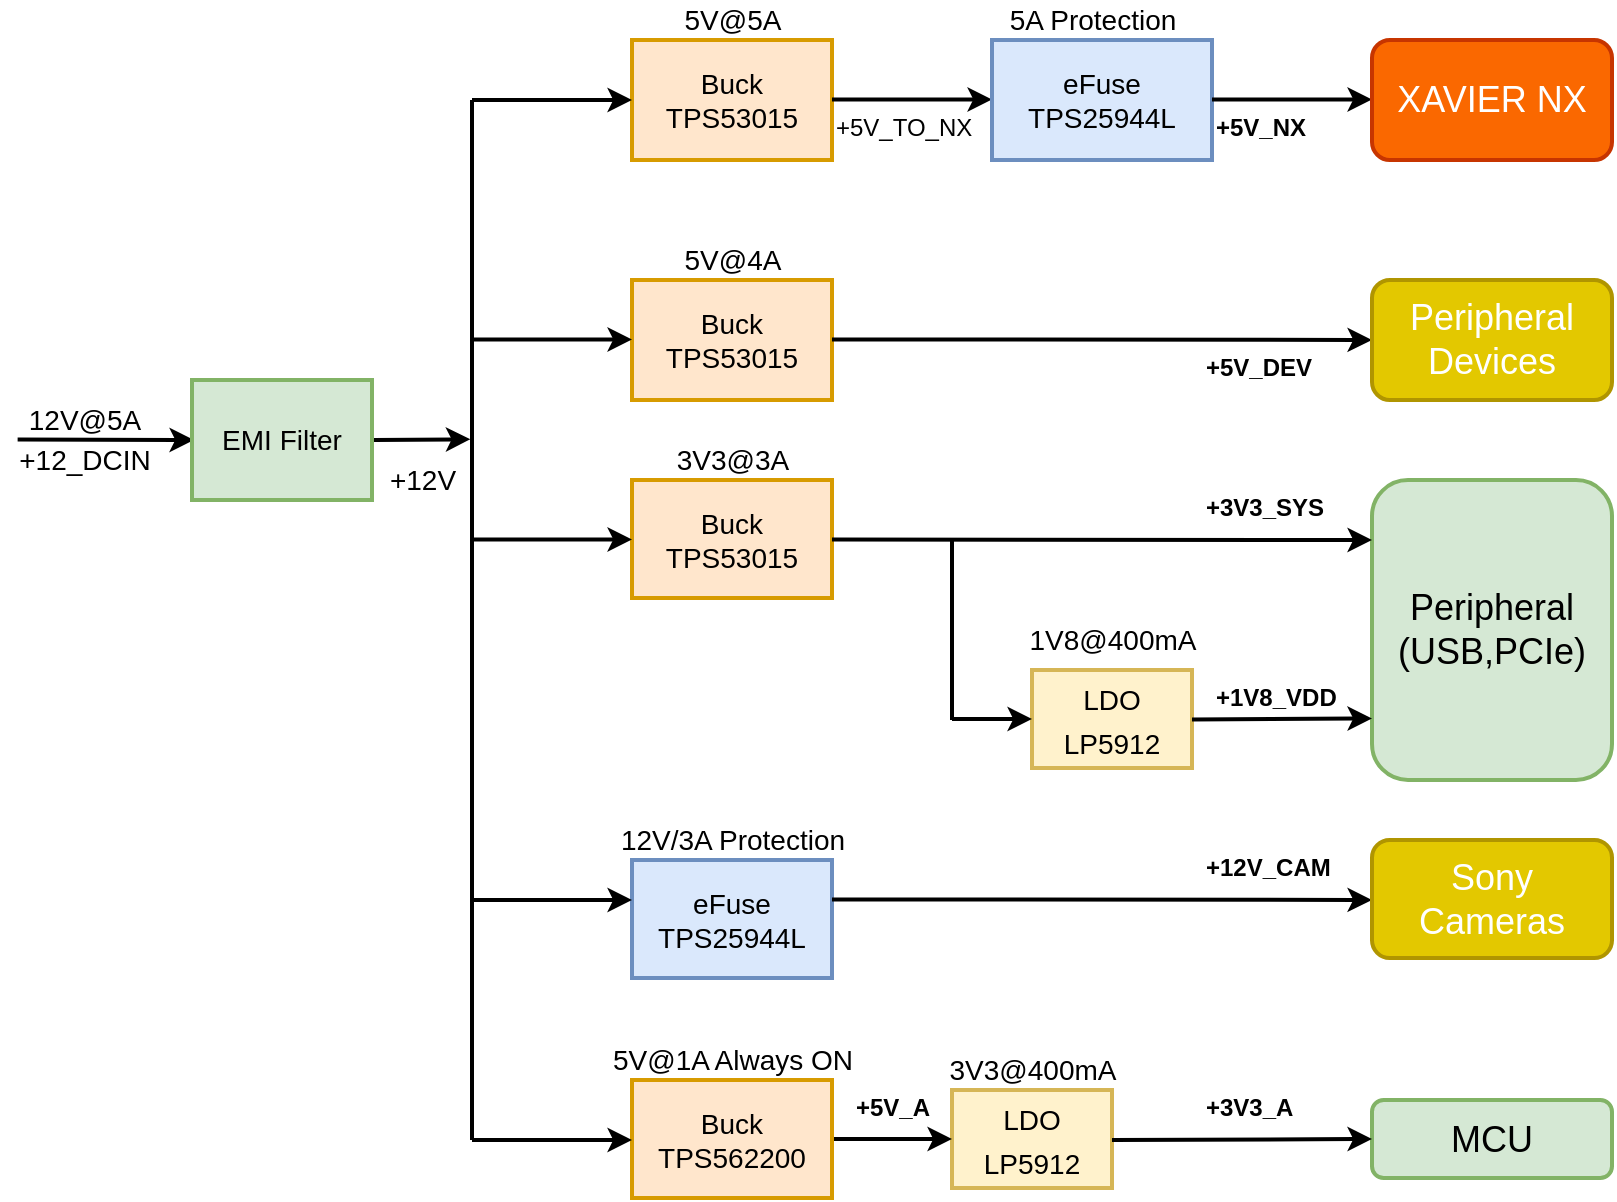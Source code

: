 <mxfile version="14.4.3" type="github">
  <diagram id="5ykc17lWJs92PCNrkv7X" name="Page-1">
    <mxGraphModel dx="1144" dy="729" grid="1" gridSize="10" guides="1" tooltips="1" connect="1" arrows="1" fold="1" page="1" pageScale="1" pageWidth="1100" pageHeight="850" math="0" shadow="0">
      <root>
        <mxCell id="0" />
        <mxCell id="1" parent="0" />
        <mxCell id="MmkwMx68INJmbAwqy8bG-1" value="" style="endArrow=classic;html=1;strokeWidth=2;exitX=0.026;exitY=0.99;exitDx=0;exitDy=0;exitPerimeter=0;" parent="1" source="MmkwMx68INJmbAwqy8bG-2" edge="1">
          <mxGeometry width="50" height="50" relative="1" as="geometry">
            <mxPoint x="61" y="300" as="sourcePoint" />
            <mxPoint x="181" y="300" as="targetPoint" />
          </mxGeometry>
        </mxCell>
        <mxCell id="MmkwMx68INJmbAwqy8bG-2" value="12V@5A" style="text;html=1;align=center;verticalAlign=middle;resizable=0;points=[];autosize=1;fontSize=14;strokeWidth=2;" parent="1" vertex="1">
          <mxGeometry x="91" y="280" width="70" height="20" as="geometry" />
        </mxCell>
        <mxCell id="MmkwMx68INJmbAwqy8bG-3" value="Buck&lt;br&gt;TPS53015" style="rounded=0;whiteSpace=wrap;html=1;fontSize=14;fillColor=#ffe6cc;strokeColor=#d79b00;strokeWidth=2;" parent="1" vertex="1">
          <mxGeometry x="400" y="100" width="100" height="60" as="geometry" />
        </mxCell>
        <mxCell id="MmkwMx68INJmbAwqy8bG-4" value="5V@5A" style="text;html=1;align=center;verticalAlign=middle;resizable=0;points=[];autosize=1;fontSize=14;strokeWidth=2;" parent="1" vertex="1">
          <mxGeometry x="420" y="80" width="60" height="20" as="geometry" />
        </mxCell>
        <mxCell id="MmkwMx68INJmbAwqy8bG-6" value="" style="endArrow=none;html=1;fontSize=14;strokeWidth=2;" parent="1" edge="1">
          <mxGeometry width="50" height="50" relative="1" as="geometry">
            <mxPoint x="320" y="220" as="sourcePoint" />
            <mxPoint x="320" y="130" as="targetPoint" />
          </mxGeometry>
        </mxCell>
        <mxCell id="MmkwMx68INJmbAwqy8bG-7" value="" style="endArrow=classic;html=1;fontSize=14;strokeWidth=2;" parent="1" edge="1">
          <mxGeometry width="50" height="50" relative="1" as="geometry">
            <mxPoint x="320" y="130" as="sourcePoint" />
            <mxPoint x="400" y="130" as="targetPoint" />
          </mxGeometry>
        </mxCell>
        <mxCell id="MmkwMx68INJmbAwqy8bG-8" value="" style="endArrow=classic;html=1;fontSize=14;strokeWidth=2;" parent="1" edge="1">
          <mxGeometry width="50" height="50" relative="1" as="geometry">
            <mxPoint x="500" y="129.71" as="sourcePoint" />
            <mxPoint x="580" y="129.71" as="targetPoint" />
          </mxGeometry>
        </mxCell>
        <mxCell id="MmkwMx68INJmbAwqy8bG-11" value="&lt;span&gt;eFuse&lt;/span&gt;&lt;br&gt;&lt;span&gt;TPS25944L&lt;/span&gt;" style="rounded=0;whiteSpace=wrap;html=1;fontSize=14;fillColor=#dae8fc;strokeColor=#6c8ebf;strokeWidth=2;" parent="1" vertex="1">
          <mxGeometry x="580" y="100" width="110" height="60" as="geometry" />
        </mxCell>
        <mxCell id="MmkwMx68INJmbAwqy8bG-12" value="" style="endArrow=classic;html=1;fontSize=14;strokeWidth=2;" parent="1" edge="1">
          <mxGeometry width="50" height="50" relative="1" as="geometry">
            <mxPoint x="690" y="129.71" as="sourcePoint" />
            <mxPoint x="770" y="129.71" as="targetPoint" />
          </mxGeometry>
        </mxCell>
        <mxCell id="MmkwMx68INJmbAwqy8bG-14" value="Buck&lt;br&gt;TPS53015" style="rounded=0;whiteSpace=wrap;html=1;fontSize=14;fillColor=#ffe6cc;strokeColor=#d79b00;strokeWidth=2;" parent="1" vertex="1">
          <mxGeometry x="400" y="220" width="100" height="60" as="geometry" />
        </mxCell>
        <mxCell id="MmkwMx68INJmbAwqy8bG-15" value="5V@4A" style="text;html=1;align=center;verticalAlign=middle;resizable=0;points=[];autosize=1;fontSize=14;strokeWidth=2;" parent="1" vertex="1">
          <mxGeometry x="420" y="200" width="60" height="20" as="geometry" />
        </mxCell>
        <mxCell id="MmkwMx68INJmbAwqy8bG-16" value="5A Protection" style="text;html=1;align=center;verticalAlign=middle;resizable=0;points=[];autosize=1;fontSize=14;strokeWidth=2;" parent="1" vertex="1">
          <mxGeometry x="580" y="80" width="100" height="20" as="geometry" />
        </mxCell>
        <mxCell id="MmkwMx68INJmbAwqy8bG-17" value="" style="endArrow=classic;html=1;fontSize=14;strokeWidth=2;" parent="1" edge="1">
          <mxGeometry width="50" height="50" relative="1" as="geometry">
            <mxPoint x="320" y="249.71" as="sourcePoint" />
            <mxPoint x="400" y="249.71" as="targetPoint" />
          </mxGeometry>
        </mxCell>
        <mxCell id="MmkwMx68INJmbAwqy8bG-18" value="" style="endArrow=none;html=1;fontSize=14;strokeWidth=2;" parent="1" edge="1">
          <mxGeometry width="50" height="50" relative="1" as="geometry">
            <mxPoint x="320" y="520" as="sourcePoint" />
            <mxPoint x="320" y="220" as="targetPoint" />
          </mxGeometry>
        </mxCell>
        <mxCell id="MmkwMx68INJmbAwqy8bG-19" value="" style="endArrow=classic;html=1;fontSize=14;strokeWidth=2;" parent="1" edge="1">
          <mxGeometry width="50" height="50" relative="1" as="geometry">
            <mxPoint x="500" y="249.71" as="sourcePoint" />
            <mxPoint x="770" y="249.955" as="targetPoint" />
          </mxGeometry>
        </mxCell>
        <mxCell id="MmkwMx68INJmbAwqy8bG-21" value="Buck&lt;br&gt;TPS53015" style="rounded=0;whiteSpace=wrap;html=1;fontSize=14;fillColor=#ffe6cc;strokeColor=#d79b00;strokeWidth=2;" parent="1" vertex="1">
          <mxGeometry x="400" y="320" width="100" height="59" as="geometry" />
        </mxCell>
        <mxCell id="MmkwMx68INJmbAwqy8bG-22" value="3V3@3A" style="text;html=1;align=center;verticalAlign=middle;resizable=0;points=[];autosize=1;fontSize=14;strokeWidth=2;" parent="1" vertex="1">
          <mxGeometry x="415" y="300" width="70" height="20" as="geometry" />
        </mxCell>
        <mxCell id="MmkwMx68INJmbAwqy8bG-23" value="&lt;font style=&quot;font-size: 14px&quot;&gt;LDO&lt;br&gt;LP5912&lt;/font&gt;" style="rounded=0;whiteSpace=wrap;html=1;fontSize=18;fillColor=#fff2cc;strokeColor=#d6b656;strokeWidth=2;" parent="1" vertex="1">
          <mxGeometry x="560" y="625" width="80" height="49" as="geometry" />
        </mxCell>
        <mxCell id="MmkwMx68INJmbAwqy8bG-27" value="MCU" style="rounded=1;whiteSpace=wrap;html=1;fontSize=18;fillColor=#d5e8d4;strokeColor=#82b366;strokeWidth=2;" parent="1" vertex="1">
          <mxGeometry x="770" y="630" width="120" height="39" as="geometry" />
        </mxCell>
        <mxCell id="MmkwMx68INJmbAwqy8bG-28" value="&lt;span&gt;XAVIER NX&lt;br&gt;&lt;/span&gt;" style="rounded=1;whiteSpace=wrap;html=1;fontSize=18;fillColor=#fa6800;strokeColor=#C73500;fontColor=#ffffff;strokeWidth=2;" parent="1" vertex="1">
          <mxGeometry x="770" y="100" width="120" height="60" as="geometry" />
        </mxCell>
        <mxCell id="MmkwMx68INJmbAwqy8bG-29" value="&lt;span&gt;Peripheral&lt;br&gt;&lt;/span&gt;&lt;span&gt;Devices&lt;br&gt;&lt;/span&gt;" style="rounded=1;whiteSpace=wrap;html=1;fontSize=18;fillColor=#e3c800;strokeColor=#B09500;fontColor=#ffffff;strokeWidth=2;" parent="1" vertex="1">
          <mxGeometry x="770" y="220" width="120" height="60" as="geometry" />
        </mxCell>
        <mxCell id="MmkwMx68INJmbAwqy8bG-30" value="" style="endArrow=classic;html=1;fontSize=14;entryX=0;entryY=0.5;entryDx=0;entryDy=0;strokeWidth=2;" parent="1" target="MmkwMx68INJmbAwqy8bG-27" edge="1">
          <mxGeometry width="50" height="50" relative="1" as="geometry">
            <mxPoint x="640" y="650" as="sourcePoint" />
            <mxPoint x="850" y="650.005" as="targetPoint" />
          </mxGeometry>
        </mxCell>
        <mxCell id="MmkwMx68INJmbAwqy8bG-31" value="" style="endArrow=classic;html=1;fontSize=14;strokeWidth=2;" parent="1" edge="1">
          <mxGeometry width="50" height="50" relative="1" as="geometry">
            <mxPoint x="320" y="349.71" as="sourcePoint" />
            <mxPoint x="400" y="349.71" as="targetPoint" />
          </mxGeometry>
        </mxCell>
        <mxCell id="MmkwMx68INJmbAwqy8bG-32" value="&lt;span&gt;Peripheral&lt;br&gt;&lt;/span&gt;&lt;span&gt;(USB,PCIe)&lt;br&gt;&lt;/span&gt;" style="rounded=1;whiteSpace=wrap;html=1;fontSize=18;fillColor=#d5e8d4;strokeColor=#82b366;strokeWidth=2;" parent="1" vertex="1">
          <mxGeometry x="770" y="320" width="120" height="150" as="geometry" />
        </mxCell>
        <mxCell id="MmkwMx68INJmbAwqy8bG-33" value="" style="endArrow=classic;html=1;fontSize=14;strokeWidth=2;" parent="1" edge="1">
          <mxGeometry width="50" height="50" relative="1" as="geometry">
            <mxPoint x="500" y="349.76" as="sourcePoint" />
            <mxPoint x="770.0" y="350.005" as="targetPoint" />
          </mxGeometry>
        </mxCell>
        <mxCell id="MmkwMx68INJmbAwqy8bG-34" value="&lt;span&gt;eFuse&lt;/span&gt;&lt;br&gt;&lt;span&gt;TPS25944L&lt;/span&gt;" style="rounded=0;whiteSpace=wrap;html=1;fontSize=14;fillColor=#dae8fc;strokeColor=#6c8ebf;strokeWidth=2;" parent="1" vertex="1">
          <mxGeometry x="400" y="510" width="100" height="59" as="geometry" />
        </mxCell>
        <mxCell id="MmkwMx68INJmbAwqy8bG-35" value="12V/3A Protection" style="text;html=1;align=center;verticalAlign=middle;resizable=0;points=[];autosize=1;fontSize=14;strokeWidth=2;" parent="1" vertex="1">
          <mxGeometry x="385" y="490" width="130" height="20" as="geometry" />
        </mxCell>
        <mxCell id="MmkwMx68INJmbAwqy8bG-38" value="" style="endArrow=classic;html=1;fontSize=14;strokeWidth=2;" parent="1" edge="1">
          <mxGeometry width="50" height="50" relative="1" as="geometry">
            <mxPoint x="320" y="530" as="sourcePoint" />
            <mxPoint x="400" y="530" as="targetPoint" />
          </mxGeometry>
        </mxCell>
        <mxCell id="MmkwMx68INJmbAwqy8bG-39" value="" style="endArrow=classic;html=1;fontSize=14;strokeWidth=2;" parent="1" edge="1">
          <mxGeometry width="50" height="50" relative="1" as="geometry">
            <mxPoint x="500" y="529.71" as="sourcePoint" />
            <mxPoint x="770" y="529.955" as="targetPoint" />
          </mxGeometry>
        </mxCell>
        <mxCell id="MmkwMx68INJmbAwqy8bG-40" value="&lt;span&gt;Sony&lt;br&gt;Cameras&lt;br&gt;&lt;/span&gt;" style="rounded=1;whiteSpace=wrap;html=1;fontSize=18;fillColor=#e3c800;strokeColor=#B09500;fontColor=#ffffff;strokeWidth=2;" parent="1" vertex="1">
          <mxGeometry x="770" y="500" width="120" height="59" as="geometry" />
        </mxCell>
        <mxCell id="lk0qXxx6CDFijyfJYc7B-3" value="" style="edgeStyle=orthogonalEdgeStyle;rounded=0;orthogonalLoop=1;jettySize=auto;html=1;strokeWidth=2;" parent="1" source="lk0qXxx6CDFijyfJYc7B-1" target="MmkwMx68INJmbAwqy8bG-23" edge="1">
          <mxGeometry relative="1" as="geometry" />
        </mxCell>
        <mxCell id="lk0qXxx6CDFijyfJYc7B-1" value="Buck&lt;br&gt;TPS562200" style="rounded=0;whiteSpace=wrap;html=1;fontSize=14;fillColor=#ffe6cc;strokeColor=#d79b00;strokeWidth=2;" parent="1" vertex="1">
          <mxGeometry x="400" y="620" width="100" height="59" as="geometry" />
        </mxCell>
        <mxCell id="lk0qXxx6CDFijyfJYc7B-2" value="5V@1A Always ON" style="text;html=1;align=center;verticalAlign=middle;resizable=0;points=[];autosize=1;fontSize=14;strokeWidth=2;" parent="1" vertex="1">
          <mxGeometry x="380" y="600" width="140" height="20" as="geometry" />
        </mxCell>
        <mxCell id="lk0qXxx6CDFijyfJYc7B-4" value="" style="endArrow=none;html=1;fontSize=14;strokeWidth=2;" parent="1" edge="1">
          <mxGeometry width="50" height="50" relative="1" as="geometry">
            <mxPoint x="320" y="650" as="sourcePoint" />
            <mxPoint x="320" y="520" as="targetPoint" />
          </mxGeometry>
        </mxCell>
        <mxCell id="lk0qXxx6CDFijyfJYc7B-5" value="" style="endArrow=classic;html=1;fontSize=14;strokeWidth=2;" parent="1" edge="1">
          <mxGeometry width="50" height="50" relative="1" as="geometry">
            <mxPoint x="320" y="650" as="sourcePoint" />
            <mxPoint x="400" y="650" as="targetPoint" />
          </mxGeometry>
        </mxCell>
        <mxCell id="lk0qXxx6CDFijyfJYc7B-6" value="3V3@400mA" style="text;html=1;align=center;verticalAlign=middle;resizable=0;points=[];autosize=1;fontSize=14;strokeWidth=2;" parent="1" vertex="1">
          <mxGeometry x="550" y="605" width="100" height="20" as="geometry" />
        </mxCell>
        <mxCell id="boy43e8Oab7jLuV-4bjO-1" value="&lt;span style=&quot;font-size: 14px&quot;&gt;EMI Filter&lt;/span&gt;" style="rounded=0;whiteSpace=wrap;html=1;strokeWidth=2;fillColor=#d5e8d4;strokeColor=#82b366;" parent="1" vertex="1">
          <mxGeometry x="180" y="270" width="90" height="60" as="geometry" />
        </mxCell>
        <mxCell id="boy43e8Oab7jLuV-4bjO-3" value="" style="endArrow=classic;html=1;strokeWidth=2;" parent="1" edge="1">
          <mxGeometry width="50" height="50" relative="1" as="geometry">
            <mxPoint x="271" y="300" as="sourcePoint" />
            <mxPoint x="319.18" y="299.63" as="targetPoint" />
          </mxGeometry>
        </mxCell>
        <mxCell id="HMIz3SPGWhYicdEfK21g-1" value="+12_DCIN" style="text;html=1;align=center;verticalAlign=middle;resizable=0;points=[];autosize=1;fontSize=14;strokeWidth=2;" vertex="1" parent="1">
          <mxGeometry x="86" y="300" width="80" height="20" as="geometry" />
        </mxCell>
        <mxCell id="HMIz3SPGWhYicdEfK21g-2" value="+12V" style="text;html=1;align=center;verticalAlign=middle;resizable=0;points=[];autosize=1;fontSize=14;strokeWidth=2;" vertex="1" parent="1">
          <mxGeometry x="270" y="310" width="50" height="20" as="geometry" />
        </mxCell>
        <mxCell id="HMIz3SPGWhYicdEfK21g-3" value="+5V_TO_NX" style="text;whiteSpace=wrap;html=1;" vertex="1" parent="1">
          <mxGeometry x="500" y="130" width="90" height="30" as="geometry" />
        </mxCell>
        <mxCell id="HMIz3SPGWhYicdEfK21g-4" value="+5V_NX" style="text;whiteSpace=wrap;html=1;strokeWidth=1;fontSize=12;fontStyle=1" vertex="1" parent="1">
          <mxGeometry x="690" y="130" width="70" height="30" as="geometry" />
        </mxCell>
        <mxCell id="HMIz3SPGWhYicdEfK21g-5" value="+5V_DEV" style="text;whiteSpace=wrap;html=1;strokeWidth=1;fontSize=12;fontStyle=1" vertex="1" parent="1">
          <mxGeometry x="685" y="250" width="80" height="30" as="geometry" />
        </mxCell>
        <mxCell id="HMIz3SPGWhYicdEfK21g-6" value="+3V3_SYS" style="text;whiteSpace=wrap;html=1;strokeWidth=1;fontSize=12;fontStyle=1" vertex="1" parent="1">
          <mxGeometry x="685" y="320" width="80" height="30" as="geometry" />
        </mxCell>
        <mxCell id="HMIz3SPGWhYicdEfK21g-7" value="+12V_CAM" style="text;whiteSpace=wrap;html=1;fontSize=12;fontStyle=1" vertex="1" parent="1">
          <mxGeometry x="685" y="500" width="90" height="30" as="geometry" />
        </mxCell>
        <mxCell id="HMIz3SPGWhYicdEfK21g-8" value="+5V_A" style="text;whiteSpace=wrap;html=1;fontSize=12;fontStyle=1" vertex="1" parent="1">
          <mxGeometry x="510" y="620" width="60" height="30" as="geometry" />
        </mxCell>
        <mxCell id="HMIz3SPGWhYicdEfK21g-9" value="+3V3_A" style="text;whiteSpace=wrap;html=1;fontSize=12;fontStyle=1" vertex="1" parent="1">
          <mxGeometry x="685" y="620" width="70" height="30" as="geometry" />
        </mxCell>
        <mxCell id="HMIz3SPGWhYicdEfK21g-14" value="&lt;font style=&quot;font-size: 14px&quot;&gt;LDO&lt;br&gt;LP5912&lt;/font&gt;" style="rounded=0;whiteSpace=wrap;html=1;fontSize=18;fillColor=#fff2cc;strokeColor=#d6b656;strokeWidth=2;" vertex="1" parent="1">
          <mxGeometry x="600" y="415" width="80" height="49" as="geometry" />
        </mxCell>
        <mxCell id="HMIz3SPGWhYicdEfK21g-15" value="" style="endArrow=classic;html=1;fontSize=14;strokeWidth=2;" edge="1" parent="1">
          <mxGeometry width="50" height="50" relative="1" as="geometry">
            <mxPoint x="680" y="439.71" as="sourcePoint" />
            <mxPoint x="770" y="439.21" as="targetPoint" />
          </mxGeometry>
        </mxCell>
        <mxCell id="HMIz3SPGWhYicdEfK21g-16" value="1V8@400mA" style="text;html=1;align=center;verticalAlign=middle;resizable=0;points=[];autosize=1;fontSize=14;strokeWidth=2;" vertex="1" parent="1">
          <mxGeometry x="590" y="390" width="100" height="20" as="geometry" />
        </mxCell>
        <mxCell id="HMIz3SPGWhYicdEfK21g-17" value="" style="endArrow=none;html=1;fontSize=14;strokeWidth=2;" edge="1" parent="1">
          <mxGeometry width="50" height="50" relative="1" as="geometry">
            <mxPoint x="560" y="440" as="sourcePoint" />
            <mxPoint x="560" y="350" as="targetPoint" />
          </mxGeometry>
        </mxCell>
        <mxCell id="HMIz3SPGWhYicdEfK21g-18" value="" style="endArrow=classic;html=1;fontSize=14;strokeWidth=2;" edge="1" parent="1">
          <mxGeometry width="50" height="50" relative="1" as="geometry">
            <mxPoint x="560" y="439.46" as="sourcePoint" />
            <mxPoint x="600" y="439.54" as="targetPoint" />
          </mxGeometry>
        </mxCell>
        <mxCell id="HMIz3SPGWhYicdEfK21g-19" value="+1V8_VDD" style="text;whiteSpace=wrap;html=1;fontSize=12;fontStyle=1" vertex="1" parent="1">
          <mxGeometry x="690" y="415" width="90" height="30" as="geometry" />
        </mxCell>
      </root>
    </mxGraphModel>
  </diagram>
</mxfile>
